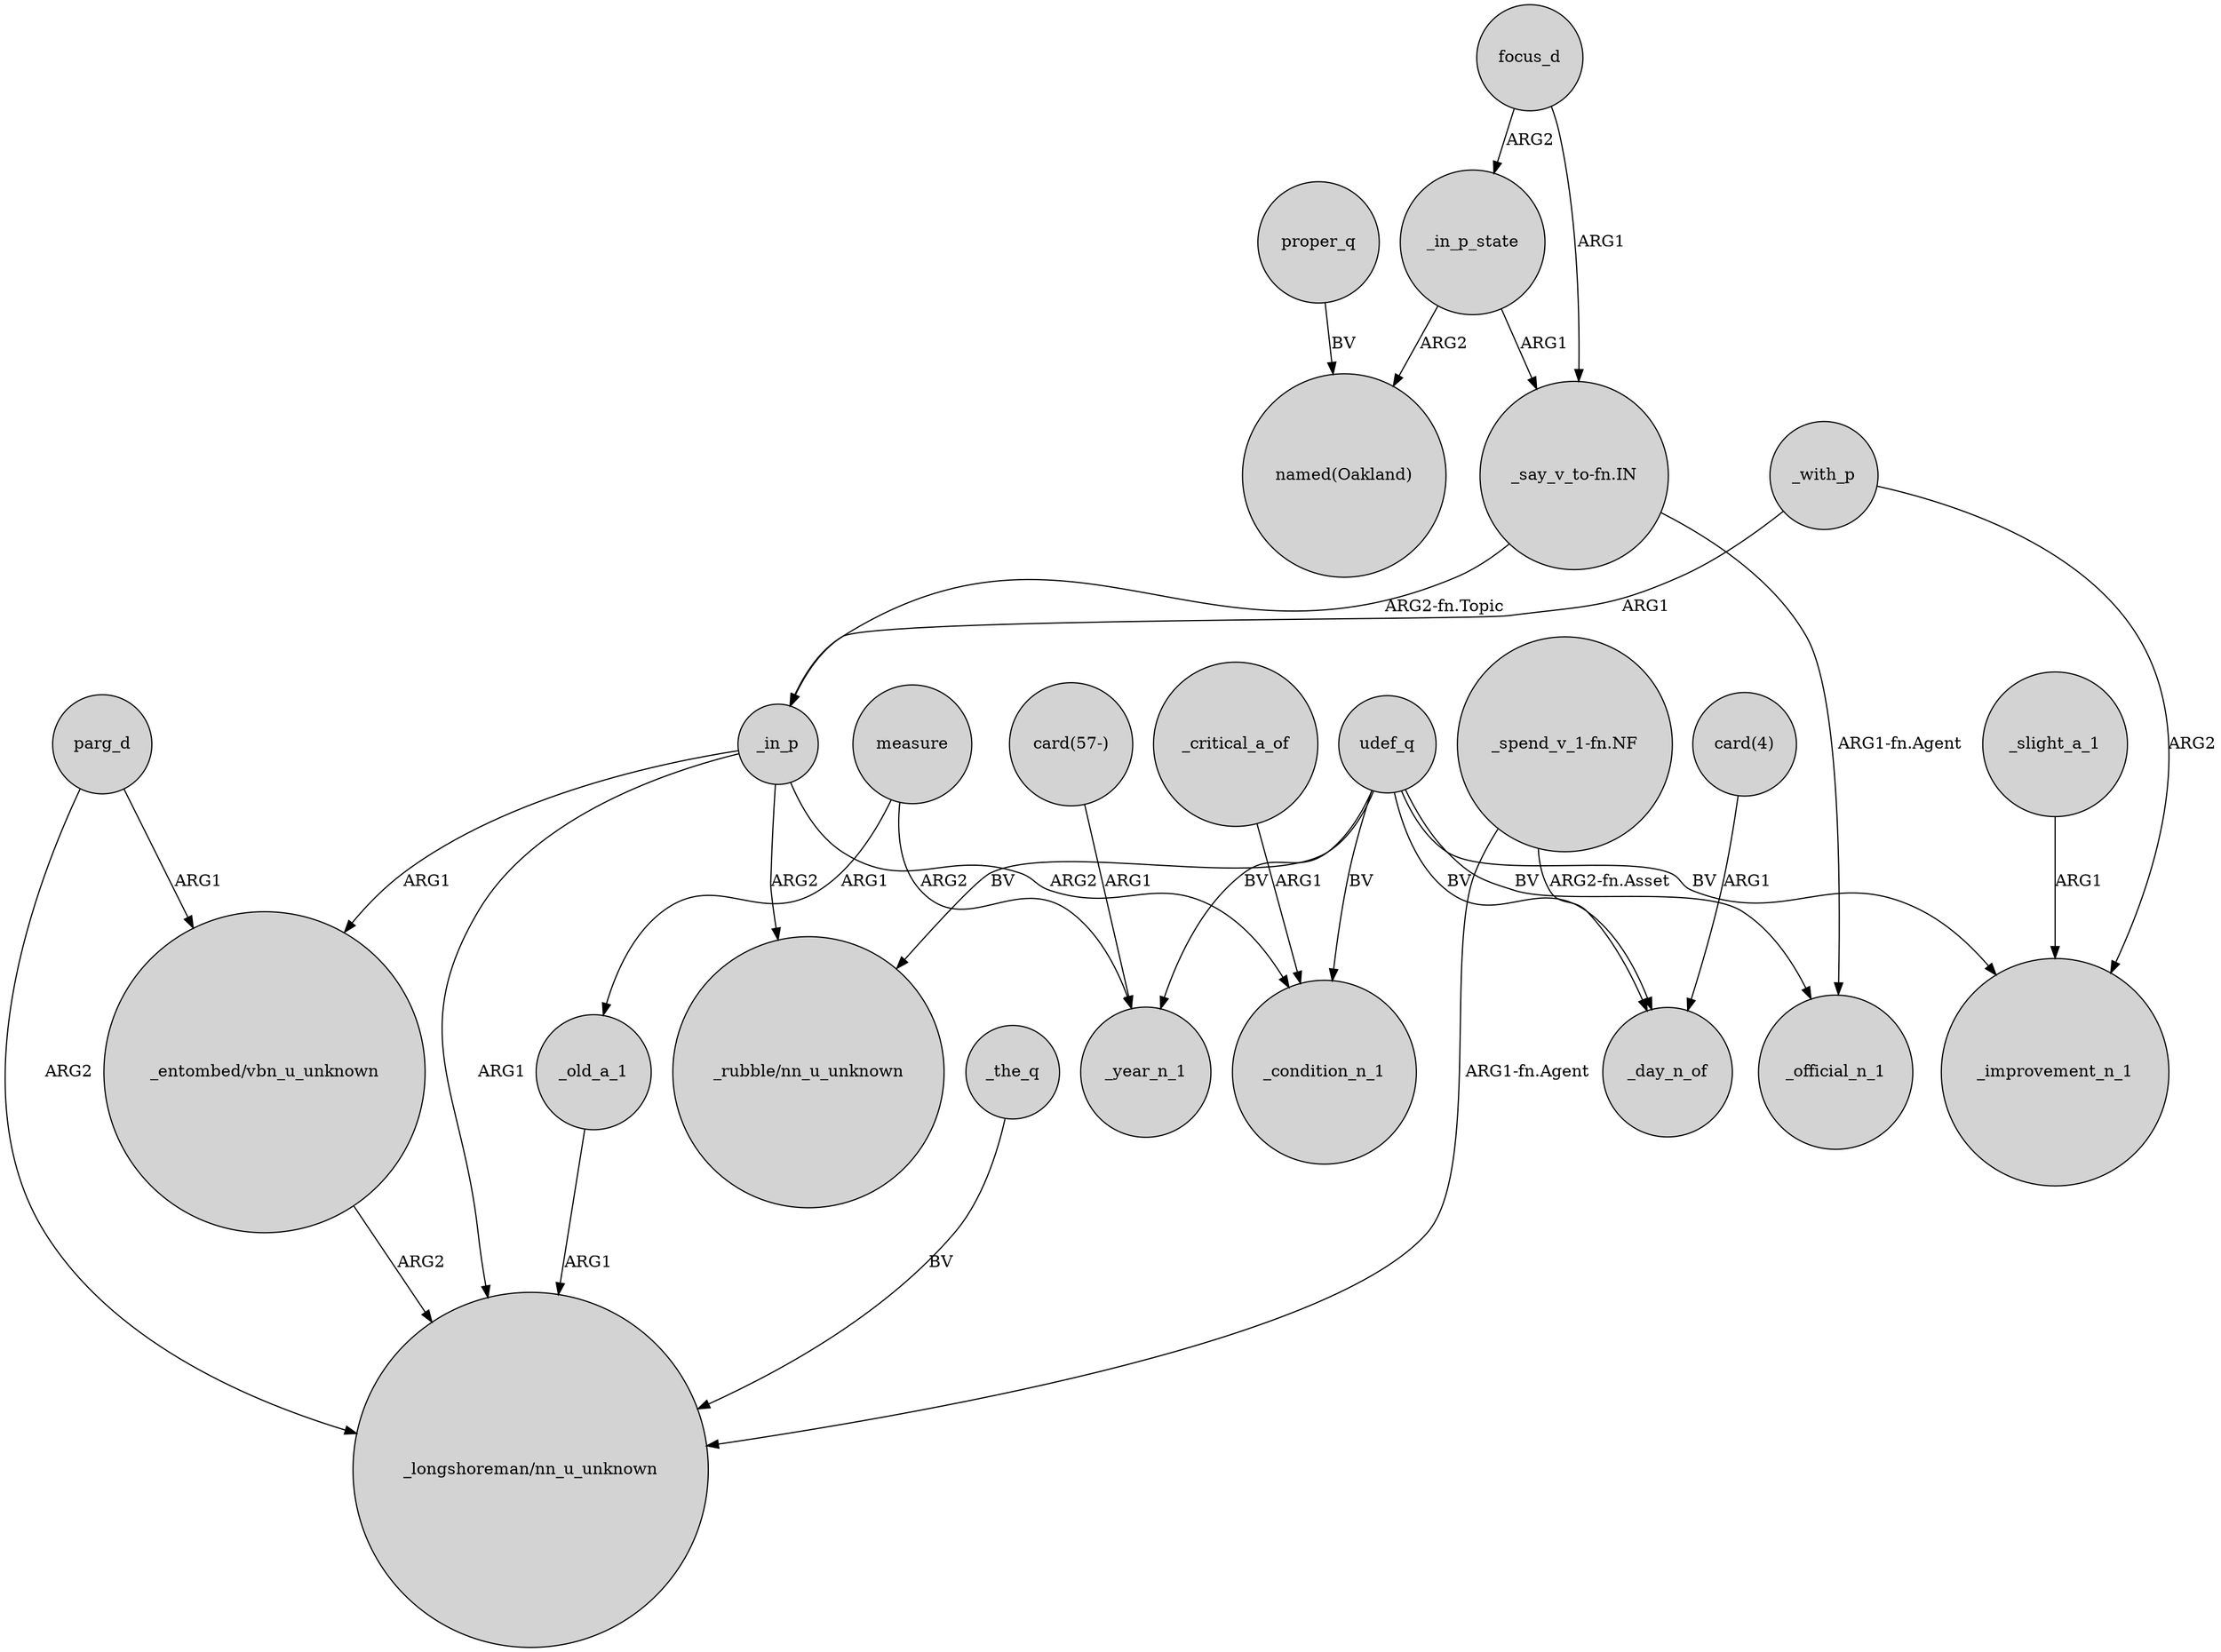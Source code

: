 digraph {
	node [shape=circle style=filled]
	"_say_v_to-fn.IN" -> _in_p [label="ARG2-fn.Topic"]
	_in_p_state -> "named(Oakland)" [label=ARG2]
	measure -> _year_n_1 [label=ARG2]
	"_say_v_to-fn.IN" -> _official_n_1 [label="ARG1-fn.Agent"]
	focus_d -> _in_p_state [label=ARG2]
	parg_d -> "_entombed/vbn_u_unknown" [label=ARG1]
	udef_q -> _day_n_of [label=BV]
	"card(4)" -> _day_n_of [label=ARG1]
	"card(57-)" -> _year_n_1 [label=ARG1]
	"_entombed/vbn_u_unknown" -> "_longshoreman/nn_u_unknown" [label=ARG2]
	measure -> _old_a_1 [label=ARG1]
	udef_q -> _condition_n_1 [label=BV]
	_in_p_state -> "_say_v_to-fn.IN" [label=ARG1]
	"_spend_v_1-fn.NF" -> "_longshoreman/nn_u_unknown" [label="ARG1-fn.Agent"]
	_with_p -> _improvement_n_1 [label=ARG2]
	udef_q -> _official_n_1 [label=BV]
	parg_d -> "_longshoreman/nn_u_unknown" [label=ARG2]
	_in_p -> "_longshoreman/nn_u_unknown" [label=ARG1]
	_in_p -> _condition_n_1 [label=ARG2]
	_critical_a_of -> _condition_n_1 [label=ARG1]
	proper_q -> "named(Oakland)" [label=BV]
	_slight_a_1 -> _improvement_n_1 [label=ARG1]
	_in_p -> "_rubble/nn_u_unknown" [label=ARG2]
	udef_q -> _year_n_1 [label=BV]
	udef_q -> _improvement_n_1 [label=BV]
	_old_a_1 -> "_longshoreman/nn_u_unknown" [label=ARG1]
	udef_q -> "_rubble/nn_u_unknown" [label=BV]
	_with_p -> _in_p [label=ARG1]
	_in_p -> "_entombed/vbn_u_unknown" [label=ARG1]
	"_spend_v_1-fn.NF" -> _day_n_of [label="ARG2-fn.Asset"]
	focus_d -> "_say_v_to-fn.IN" [label=ARG1]
	_the_q -> "_longshoreman/nn_u_unknown" [label=BV]
}
